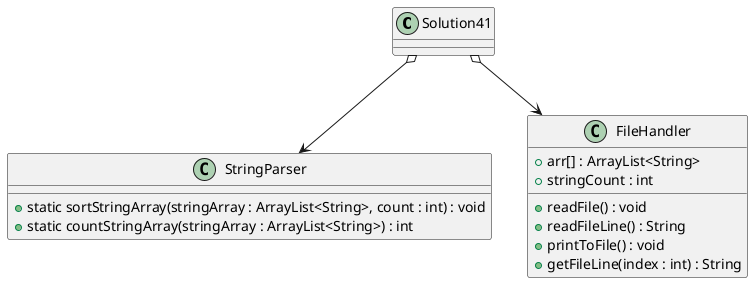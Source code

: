 @startuml
'https://plantuml.com/class-diagram

class Solution41 {

}

class StringParser {
    + static sortStringArray(stringArray : ArrayList<String>, count : int) : void
    + static countStringArray(stringArray : ArrayList<String>) : int

}



class FileHandler {
    + arr[] : ArrayList<String>
    + stringCount : int

    + readFile() : void
    + readFileLine() : String
    + printToFile() : void
    + getFileLine(index : int) : String

}

Solution41 o--> StringParser
Solution41 o--> FileHandler


@enduml
